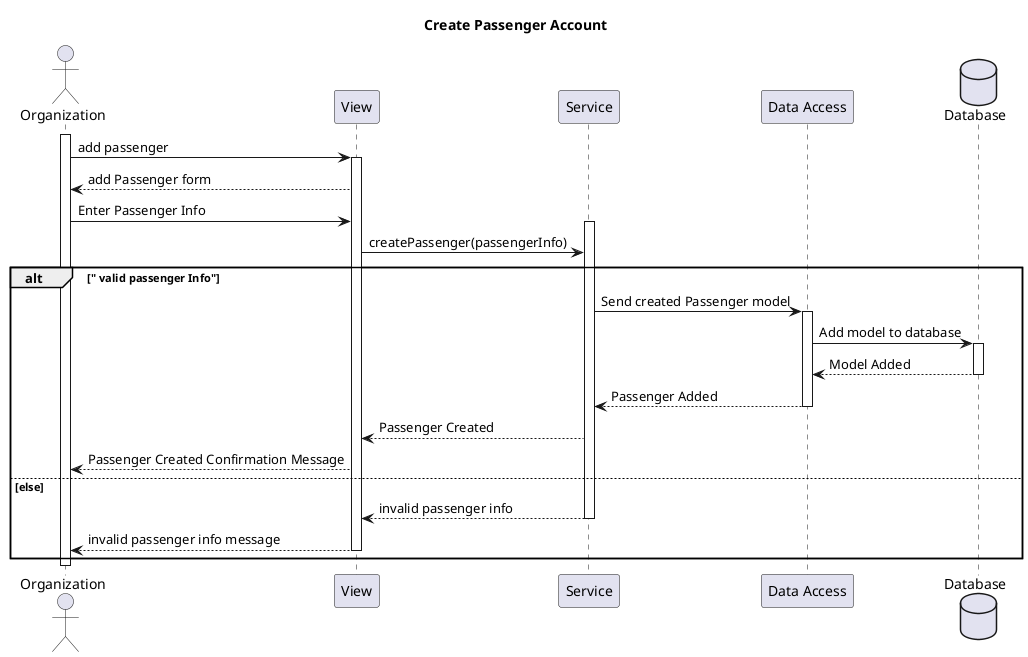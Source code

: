 @startuml Create Passenger Account.

title Create Passenger Account
actor Organization as org
participant View as v
participant Service as s
participant "Data Access" as da
database Database as db

activate org
org -> v: add passenger 
activate v
v --> org : add Passenger form
org -> v: Enter Passenger Info
activate s
v -> s : createPassenger(passengerInfo)
alt " valid passenger Info"
s -> da :Send created Passenger model
activate da
da -> db: Add model to database
activate db
db --> da: Model Added
deactivate db
da --> s : Passenger Added
deactivate da
s --> v :Passenger Created
v --> org: Passenger Created Confirmation Message
else else 
s --> v : invalid passenger info
deactivate s
v -->org :invalid passenger info message
deactivate v
end
deactivate org

@enduml
